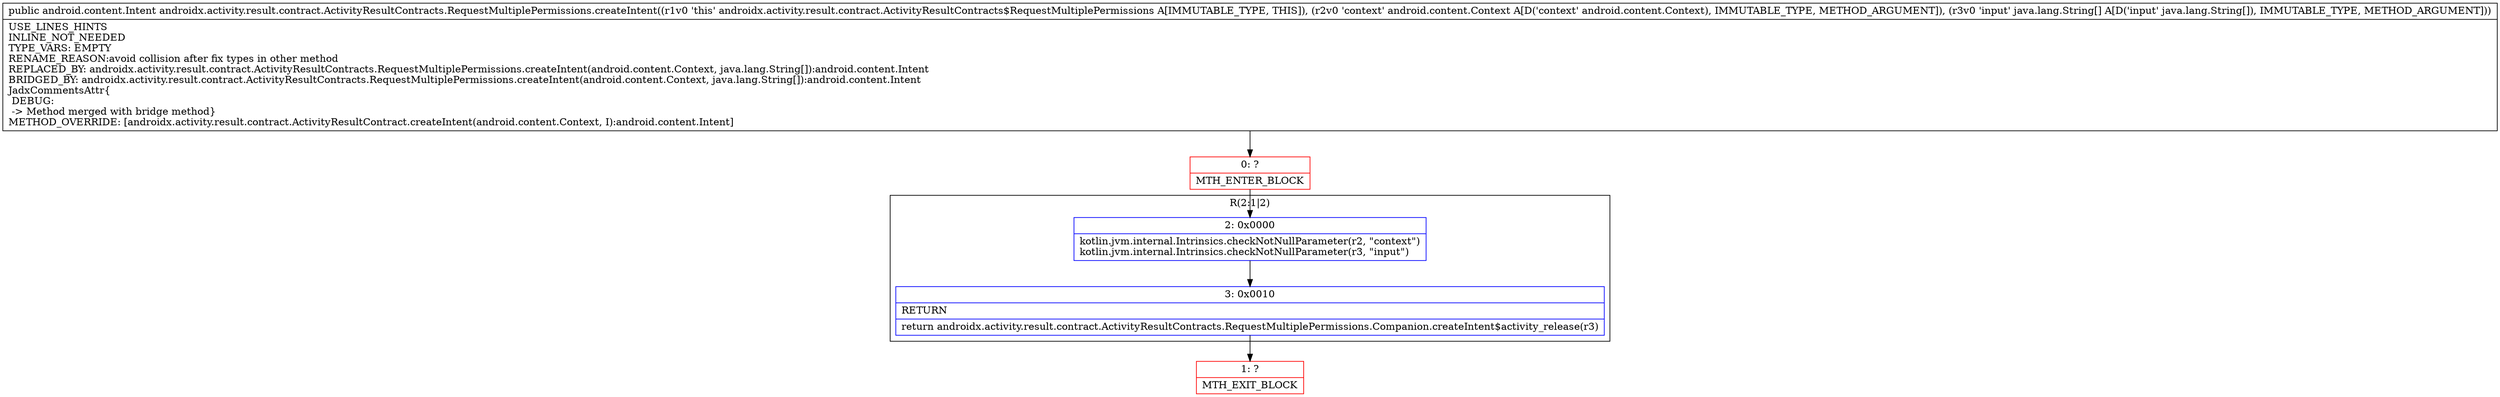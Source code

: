 digraph "CFG forandroidx.activity.result.contract.ActivityResultContracts.RequestMultiplePermissions.createIntent(Landroid\/content\/Context;[Ljava\/lang\/String;)Landroid\/content\/Intent;" {
subgraph cluster_Region_1978492292 {
label = "R(2:1|2)";
node [shape=record,color=blue];
Node_2 [shape=record,label="{2\:\ 0x0000|kotlin.jvm.internal.Intrinsics.checkNotNullParameter(r2, \"context\")\lkotlin.jvm.internal.Intrinsics.checkNotNullParameter(r3, \"input\")\l}"];
Node_3 [shape=record,label="{3\:\ 0x0010|RETURN\l|return androidx.activity.result.contract.ActivityResultContracts.RequestMultiplePermissions.Companion.createIntent$activity_release(r3)\l}"];
}
Node_0 [shape=record,color=red,label="{0\:\ ?|MTH_ENTER_BLOCK\l}"];
Node_1 [shape=record,color=red,label="{1\:\ ?|MTH_EXIT_BLOCK\l}"];
MethodNode[shape=record,label="{public android.content.Intent androidx.activity.result.contract.ActivityResultContracts.RequestMultiplePermissions.createIntent((r1v0 'this' androidx.activity.result.contract.ActivityResultContracts$RequestMultiplePermissions A[IMMUTABLE_TYPE, THIS]), (r2v0 'context' android.content.Context A[D('context' android.content.Context), IMMUTABLE_TYPE, METHOD_ARGUMENT]), (r3v0 'input' java.lang.String[] A[D('input' java.lang.String[]), IMMUTABLE_TYPE, METHOD_ARGUMENT]))  | USE_LINES_HINTS\lINLINE_NOT_NEEDED\lTYPE_VARS: EMPTY\lRENAME_REASON:avoid collision after fix types in other method\lREPLACED_BY: androidx.activity.result.contract.ActivityResultContracts.RequestMultiplePermissions.createIntent(android.content.Context, java.lang.String[]):android.content.Intent\lBRIDGED_BY: androidx.activity.result.contract.ActivityResultContracts.RequestMultiplePermissions.createIntent(android.content.Context, java.lang.String[]):android.content.Intent\lJadxCommentsAttr\{\l DEBUG: \l \-\> Method merged with bridge method\}\lMETHOD_OVERRIDE: [androidx.activity.result.contract.ActivityResultContract.createIntent(android.content.Context, I):android.content.Intent]\l}"];
MethodNode -> Node_0;Node_2 -> Node_3;
Node_3 -> Node_1;
Node_0 -> Node_2;
}

